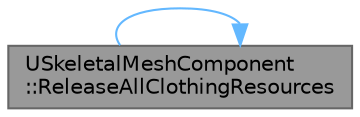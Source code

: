 digraph "USkeletalMeshComponent::ReleaseAllClothingResources"
{
 // INTERACTIVE_SVG=YES
 // LATEX_PDF_SIZE
  bgcolor="transparent";
  edge [fontname=Helvetica,fontsize=10,labelfontname=Helvetica,labelfontsize=10];
  node [fontname=Helvetica,fontsize=10,shape=box,height=0.2,width=0.4];
  rankdir="LR";
  Node1 [id="Node000001",label="USkeletalMeshComponent\l::ReleaseAllClothingResources",height=0.2,width=0.4,color="gray40", fillcolor="grey60", style="filled", fontcolor="black",tooltip="Remove all clothing actors from their simulation and clear any other necessary clothing data to leave..."];
  Node1 -> Node1 [id="edge1_Node000001_Node000001",color="steelblue1",style="solid",tooltip=" "];
}
